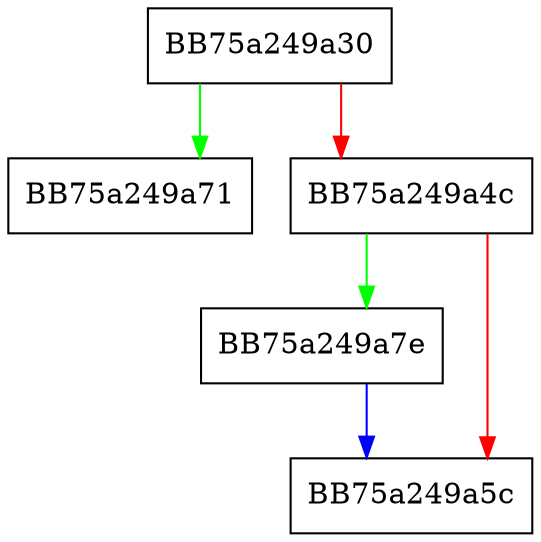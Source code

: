 digraph _Clear_and_reserve_geometric {
  node [shape="box"];
  graph [splines=ortho];
  BB75a249a30 -> BB75a249a71 [color="green"];
  BB75a249a30 -> BB75a249a4c [color="red"];
  BB75a249a4c -> BB75a249a7e [color="green"];
  BB75a249a4c -> BB75a249a5c [color="red"];
  BB75a249a7e -> BB75a249a5c [color="blue"];
}